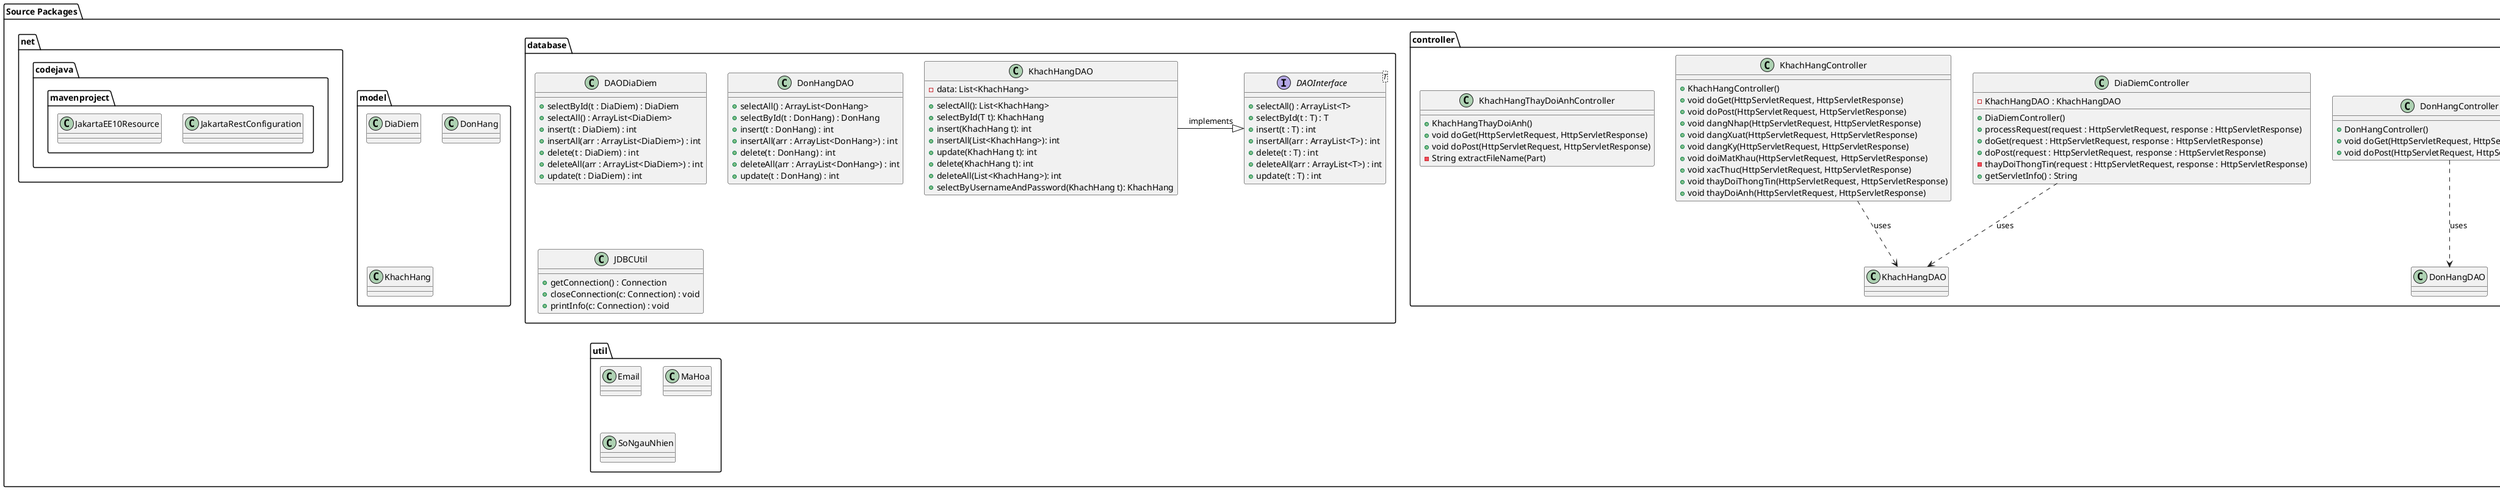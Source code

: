 @startuml
package "Source Packages" {
    package "controller" {
        class DiaDiemController {
          - KhachHangDAO : KhachHangDAO
        + DiaDiemController()
        + processRequest(request : HttpServletRequest, response : HttpServletResponse)
        + doGet(request : HttpServletRequest, response : HttpServletResponse)
        + doPost(request : HttpServletRequest, response : HttpServletResponse)
        - thayDoiThongTin(request : HttpServletRequest, response : HttpServletResponse)
        + getServletInfo() : String
        }
        class DonHangController {
             +DonHangController()
            +void doGet(HttpServletRequest, HttpServletResponse)
            +void doPost(HttpServletRequest, HttpServletResponse)
        }
        class KhachHangController {
         +KhachHangController()
            +void doGet(HttpServletRequest, HttpServletResponse)
            +void doPost(HttpServletRequest, HttpServletResponse)
            +void dangNhap(HttpServletRequest, HttpServletResponse)
            +void dangXuat(HttpServletRequest, HttpServletResponse)
            +void dangKy(HttpServletRequest, HttpServletResponse)
            +void doiMatKhau(HttpServletRequest, HttpServletResponse)
            +void xacThuc(HttpServletRequest, HttpServletResponse)
            +void thayDoiThongTin(HttpServletRequest, HttpServletResponse)
            +void thayDoiAnh(HttpServletRequest, HttpServletResponse)  
        }
        class KhachHangThayDoiAnhController {
               +KhachHangThayDoiAnh()
                +void doGet(HttpServletRequest, HttpServletResponse)
                +void doPost(HttpServletRequest, HttpServletResponse)
                -String extractFileName(Part)
        }

        ' Quan hệ phụ thuộc (Dependency)
        DiaDiemController ..> KhachHangDAO : uses
        KhachHangController ..> KhachHangDAO : uses
        DonHangController ..> DonHangDAO : uses
    }

    package "database" {
        class DAODiaDiem {
            + selectById(t : DiaDiem) : DiaDiem
            + selectAll() : ArrayList<DiaDiem>
            + insert(t : DiaDiem) : int
            + insertAll(arr : ArrayList<DiaDiem>) : int
            + delete(t : DiaDiem) : int
            + deleteAll(arr : ArrayList<DiaDiem>) : int
            + update(t : DiaDiem) : int
        }
        interface DAOInterface<T> {
            + selectAll() : ArrayList<T>
            + selectById(t : T) : T
            + insert(t : T) : int
            + insertAll(arr : ArrayList<T>) : int
            + delete(t : T) : int
            + deleteAll(arr : ArrayList<T>) : int
            + update(t : T) : int
        }
        class DonHangDAO {
            + selectAll() : ArrayList<DonHang>
            + selectById(t : DonHang) : DonHang
            + insert(t : DonHang) : int
            + insertAll(arr : ArrayList<DonHang>) : int
            + delete(t : DonHang) : int
            + deleteAll(arr : ArrayList<DonHang>) : int
            + update(t : DonHang) : int
        }
        class JDBCUtil {
            +getConnection() : Connection
            +closeConnection(c: Connection) : void
            +printInfo(c: Connection) : void
        }
        class KhachHangDAO {
            - data: List<KhachHang>
            + selectAll(): List<KhachHang>
            + selectById(T t): KhachHang
            + insert(KhachHang t): int
            + insertAll(List<KhachHang>): int
            + update(KhachHang t): int
            + delete(KhachHang t): int
            + deleteAll(List<KhachHang>): int
            + selectByUsernameAndPassword(KhachHang t): KhachHang
        }

        ' Quan hệ kế thừa (Inheritance)
        KhachHangDAO -|> DAOInterface : implements
    }

    package "model" {
        class DiaDiem {
            
        }
        class DonHang {
            
        }
        class KhachHang {
            
        }
        
    }

    package "net.codejava.mavenproject" {
        class JakartaRestConfiguration {
            
        }
        class JakartaEE10Resource {
          
        }
    }

    package "util" {
        class Email {
            
        }
        class MaHoa {
            
        }
        class SoNgauNhien {
            
        }
    }
}

package "Web Pages" {
    class "footer.jsp" {
       
    }
    class "header.jsp" {
        
    }
    class "thongTinTourDuLich.jsp" {
       
    }
    class "index.jsp" {
       
    }
    class "left.jsp" {
        
    }
}
@enduml
